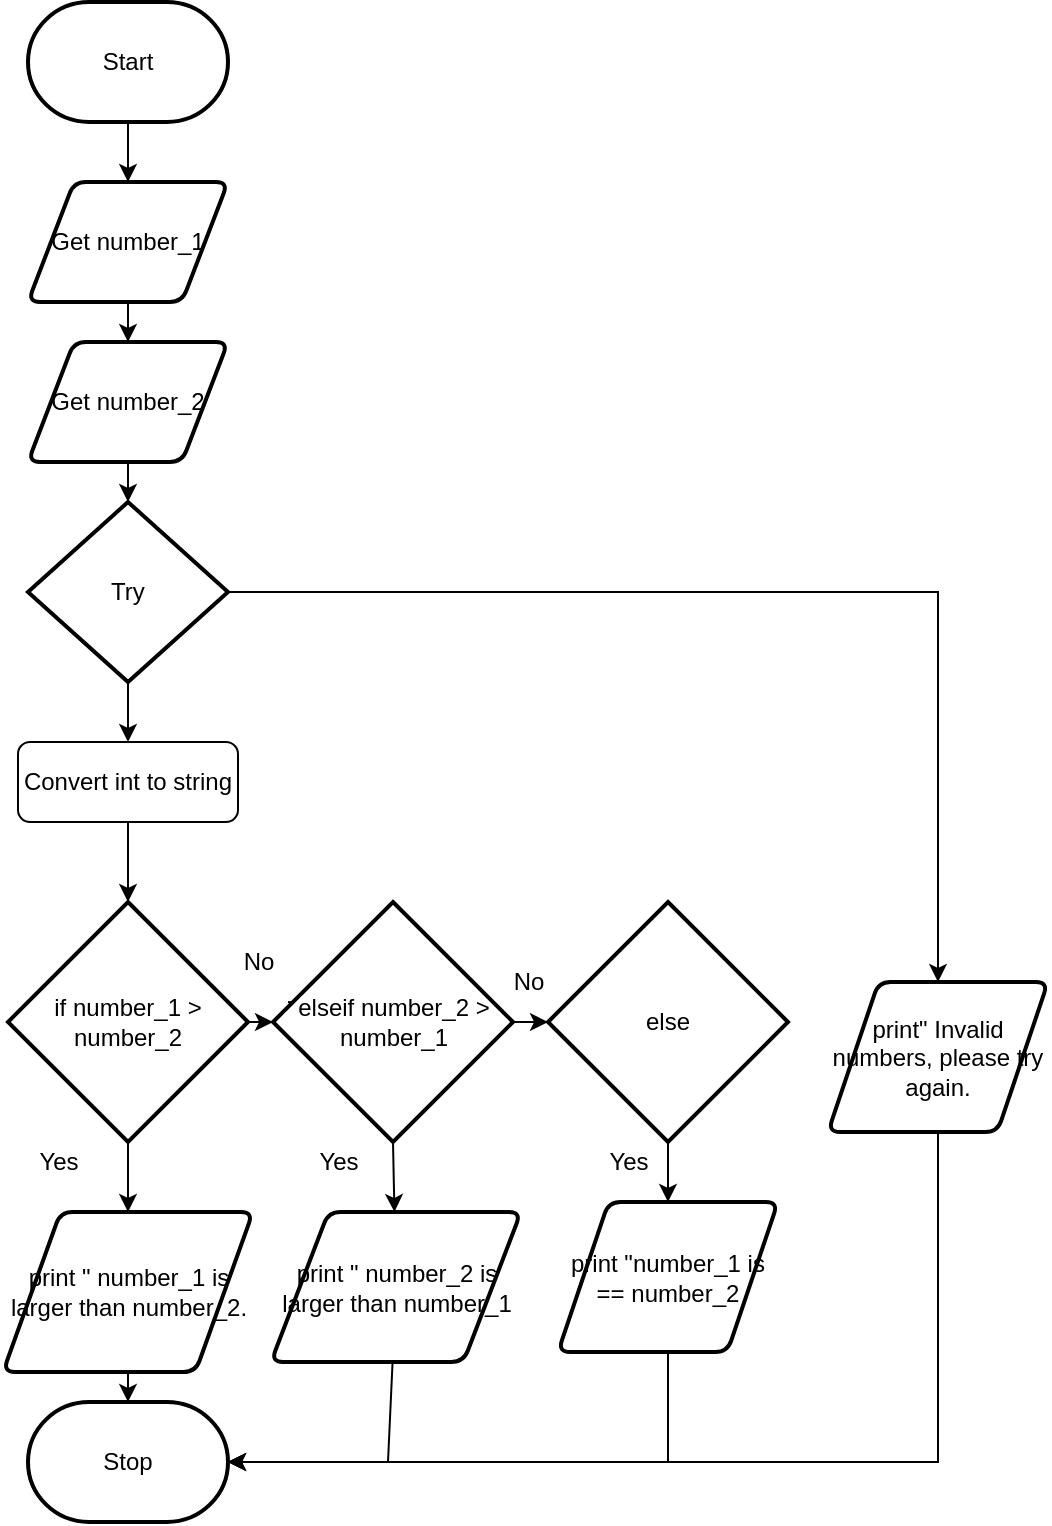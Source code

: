 <mxfile>
    <diagram id="JqOo338mFjRoOCTTENWM" name="Page-1">
        <mxGraphModel dx="674" dy="396" grid="1" gridSize="10" guides="1" tooltips="1" connect="1" arrows="1" fold="1" page="1" pageScale="1" pageWidth="827" pageHeight="1169" math="0" shadow="0">
            <root>
                <mxCell id="0"/>
                <mxCell id="1" parent="0"/>
                <mxCell id="8" style="edgeStyle=none;html=1;" parent="1" source="2" target="3" edge="1">
                    <mxGeometry relative="1" as="geometry"/>
                </mxCell>
                <mxCell id="2" value="Start" style="strokeWidth=2;html=1;shape=mxgraph.flowchart.terminator;whiteSpace=wrap;" parent="1" vertex="1">
                    <mxGeometry x="370" y="20" width="100" height="60" as="geometry"/>
                </mxCell>
                <mxCell id="9" style="edgeStyle=none;html=1;entryX=0.5;entryY=0;entryDx=0;entryDy=0;" parent="1" source="3" target="16" edge="1">
                    <mxGeometry relative="1" as="geometry">
                        <mxPoint x="420" y="200" as="targetPoint"/>
                    </mxGeometry>
                </mxCell>
                <mxCell id="3" value="Get number_1" style="shape=parallelogram;html=1;strokeWidth=2;perimeter=parallelogramPerimeter;whiteSpace=wrap;rounded=1;arcSize=12;size=0.23;" parent="1" vertex="1">
                    <mxGeometry x="370" y="110" width="100" height="60" as="geometry"/>
                </mxCell>
                <mxCell id="18" style="edgeStyle=none;html=1;entryX=0.5;entryY=0;entryDx=0;entryDy=0;entryPerimeter=0;" parent="1" source="16" target="17" edge="1">
                    <mxGeometry relative="1" as="geometry"/>
                </mxCell>
                <mxCell id="16" value="Get number_2" style="shape=parallelogram;html=1;strokeWidth=2;perimeter=parallelogramPerimeter;whiteSpace=wrap;rounded=1;arcSize=12;size=0.23;" parent="1" vertex="1">
                    <mxGeometry x="370" y="190" width="100" height="60" as="geometry"/>
                </mxCell>
                <mxCell id="21" style="edgeStyle=none;html=1;entryX=0.5;entryY=0;entryDx=0;entryDy=0;" parent="1" source="17" target="20" edge="1">
                    <mxGeometry relative="1" as="geometry"/>
                </mxCell>
                <mxCell id="52" style="edgeStyle=none;html=1;entryX=0.5;entryY=0;entryDx=0;entryDy=0;exitX=1;exitY=0.5;exitDx=0;exitDy=0;exitPerimeter=0;rounded=0;" parent="1" source="17" target="50" edge="1">
                    <mxGeometry relative="1" as="geometry">
                        <Array as="points">
                            <mxPoint x="825" y="315"/>
                        </Array>
                    </mxGeometry>
                </mxCell>
                <mxCell id="17" value="Try" style="strokeWidth=2;html=1;shape=mxgraph.flowchart.decision;whiteSpace=wrap;" parent="1" vertex="1">
                    <mxGeometry x="370" y="270" width="100" height="90" as="geometry"/>
                </mxCell>
                <mxCell id="20" value="Convert int to string" style="rounded=1;whiteSpace=wrap;html=1;" parent="1" vertex="1">
                    <mxGeometry x="365" y="390" width="110" height="40" as="geometry"/>
                </mxCell>
                <mxCell id="24" style="edgeStyle=none;html=1;entryX=0.5;entryY=0;entryDx=0;entryDy=0;entryPerimeter=0;exitX=0.5;exitY=1;exitDx=0;exitDy=0;" parent="1" source="20" target="31" edge="1">
                    <mxGeometry relative="1" as="geometry">
                        <mxPoint x="420" y="480" as="targetPoint"/>
                        <mxPoint x="420" y="440" as="sourcePoint"/>
                    </mxGeometry>
                </mxCell>
                <mxCell id="26" style="edgeStyle=none;html=1;" parent="1" source="27" target="28" edge="1">
                    <mxGeometry relative="1" as="geometry">
                        <mxPoint x="420" y="740" as="targetPoint"/>
                    </mxGeometry>
                </mxCell>
                <mxCell id="27" value="print &quot; number_1 is larger than number_2." style="shape=parallelogram;html=1;strokeWidth=2;perimeter=parallelogramPerimeter;whiteSpace=wrap;rounded=1;arcSize=12;size=0.23;" parent="1" vertex="1">
                    <mxGeometry x="357.5" y="625" width="125" height="80" as="geometry"/>
                </mxCell>
                <mxCell id="28" value="Stop" style="strokeWidth=2;html=1;shape=mxgraph.flowchart.terminator;whiteSpace=wrap;" parent="1" vertex="1">
                    <mxGeometry x="370" y="720" width="100" height="60" as="geometry"/>
                </mxCell>
                <mxCell id="29" style="edgeStyle=none;html=1;" parent="1" source="31" target="27" edge="1">
                    <mxGeometry relative="1" as="geometry"/>
                </mxCell>
                <mxCell id="30" style="edgeStyle=none;html=1;exitX=1;exitY=0.5;exitDx=0;exitDy=0;exitPerimeter=0;rounded=0;startArrow=none;" parent="1" target="36" edge="1">
                    <mxGeometry relative="1" as="geometry">
                        <Array as="points">
                            <mxPoint x="602" y="530"/>
                        </Array>
                        <mxPoint x="602.02" y="571.98" as="targetPoint"/>
                        <mxPoint x="500" y="520" as="sourcePoint"/>
                    </mxGeometry>
                </mxCell>
                <mxCell id="31" value="if number_1 &amp;gt; number_2" style="strokeWidth=2;html=1;shape=mxgraph.flowchart.decision;whiteSpace=wrap;" parent="1" vertex="1">
                    <mxGeometry x="360" y="470" width="120" height="120" as="geometry"/>
                </mxCell>
                <mxCell id="32" value="Yes" style="text;html=1;align=center;verticalAlign=middle;resizable=0;points=[];autosize=1;strokeColor=none;fillColor=none;" parent="1" vertex="1">
                    <mxGeometry x="365" y="590" width="40" height="20" as="geometry"/>
                </mxCell>
                <mxCell id="34" style="edgeStyle=none;html=1;exitX=0.5;exitY=1;exitDx=0;exitDy=0;exitPerimeter=0;" parent="1" source="36" target="38" edge="1">
                    <mxGeometry relative="1" as="geometry">
                        <mxPoint x="600" y="720" as="targetPoint"/>
                    </mxGeometry>
                </mxCell>
                <mxCell id="35" style="edgeStyle=none;html=1;exitX=1;exitY=0.5;exitDx=0;exitDy=0;exitPerimeter=0;rounded=0;entryX=0;entryY=0.5;entryDx=0;entryDy=0;entryPerimeter=0;" parent="1" source="36" target="45" edge="1">
                    <mxGeometry relative="1" as="geometry">
                        <mxPoint x="650" y="530" as="targetPoint"/>
                        <Array as="points"/>
                    </mxGeometry>
                </mxCell>
                <mxCell id="36" value="elseif number_2 &amp;gt; number_1" style="strokeWidth=2;html=1;shape=mxgraph.flowchart.decision;whiteSpace=wrap;" parent="1" vertex="1">
                    <mxGeometry x="492.5" y="470" width="120" height="120" as="geometry"/>
                </mxCell>
                <mxCell id="37" style="edgeStyle=none;html=1;entryX=1;entryY=0.5;entryDx=0;entryDy=0;entryPerimeter=0;rounded=0;" parent="1" source="38" target="28" edge="1">
                    <mxGeometry relative="1" as="geometry">
                        <Array as="points">
                            <mxPoint x="550" y="750"/>
                        </Array>
                    </mxGeometry>
                </mxCell>
                <mxCell id="38" value="print &quot; number_2 is larger than number_1" style="shape=parallelogram;html=1;strokeWidth=2;perimeter=parallelogramPerimeter;whiteSpace=wrap;rounded=1;arcSize=12;size=0.23;" parent="1" vertex="1">
                    <mxGeometry x="491.5" y="625" width="125" height="75" as="geometry"/>
                </mxCell>
                <mxCell id="39" style="edgeStyle=none;rounded=0;html=1;entryX=1;entryY=0.5;entryDx=0;entryDy=0;entryPerimeter=0;" parent="1" source="40" target="28" edge="1">
                    <mxGeometry relative="1" as="geometry">
                        <Array as="points">
                            <mxPoint x="690" y="750"/>
                        </Array>
                    </mxGeometry>
                </mxCell>
                <mxCell id="40" value="print &quot;number_1 is == number_2" style="shape=parallelogram;html=1;strokeWidth=2;perimeter=parallelogramPerimeter;whiteSpace=wrap;rounded=1;arcSize=12;size=0.23;" parent="1" vertex="1">
                    <mxGeometry x="635" y="620" width="110" height="75" as="geometry"/>
                </mxCell>
                <mxCell id="41" value="Yes" style="text;html=1;align=center;verticalAlign=middle;resizable=0;points=[];autosize=1;strokeColor=none;fillColor=none;" parent="1" vertex="1">
                    <mxGeometry x="505" y="590" width="40" height="20" as="geometry"/>
                </mxCell>
                <mxCell id="42" value="No&lt;br&gt;" style="text;html=1;align=center;verticalAlign=middle;resizable=0;points=[];autosize=1;strokeColor=none;fillColor=none;" parent="1" vertex="1">
                    <mxGeometry x="605" y="500" width="30" height="20" as="geometry"/>
                </mxCell>
                <mxCell id="43" style="edgeStyle=none;html=1;entryX=0.5;entryY=0;entryDx=0;entryDy=0;" parent="1" source="45" target="40" edge="1">
                    <mxGeometry relative="1" as="geometry"/>
                </mxCell>
                <mxCell id="45" value="else" style="strokeWidth=2;html=1;shape=mxgraph.flowchart.decision;whiteSpace=wrap;" parent="1" vertex="1">
                    <mxGeometry x="630" y="470" width="120" height="120" as="geometry"/>
                </mxCell>
                <mxCell id="48" value="Yes" style="text;html=1;align=center;verticalAlign=middle;resizable=0;points=[];autosize=1;strokeColor=none;fillColor=none;" parent="1" vertex="1">
                    <mxGeometry x="650" y="590" width="40" height="20" as="geometry"/>
                </mxCell>
                <mxCell id="53" style="edgeStyle=none;rounded=0;html=1;" parent="1" source="50" edge="1">
                    <mxGeometry relative="1" as="geometry">
                        <mxPoint x="470" y="750" as="targetPoint"/>
                        <Array as="points">
                            <mxPoint x="825" y="750"/>
                        </Array>
                    </mxGeometry>
                </mxCell>
                <mxCell id="50" value="print&quot; Invalid numbers, please try again." style="shape=parallelogram;html=1;strokeWidth=2;perimeter=parallelogramPerimeter;whiteSpace=wrap;rounded=1;arcSize=12;size=0.23;" parent="1" vertex="1">
                    <mxGeometry x="770" y="510" width="110" height="75" as="geometry"/>
                </mxCell>
                <mxCell id="54" value="" style="edgeStyle=none;html=1;exitX=1;exitY=0.5;exitDx=0;exitDy=0;exitPerimeter=0;rounded=0;endArrow=none;" parent="1" source="31" edge="1">
                    <mxGeometry relative="1" as="geometry">
                        <Array as="points"/>
                        <mxPoint x="480" y="530" as="targetPoint"/>
                        <mxPoint x="480" y="530" as="sourcePoint"/>
                    </mxGeometry>
                </mxCell>
                <mxCell id="55" value="No&lt;br&gt;" style="text;html=1;align=center;verticalAlign=middle;resizable=0;points=[];autosize=1;strokeColor=none;fillColor=none;" parent="1" vertex="1">
                    <mxGeometry x="470" y="490" width="30" height="20" as="geometry"/>
                </mxCell>
                <mxCell id="57" style="edgeStyle=none;html=1;rounded=0;entryX=0;entryY=0.5;entryDx=0;entryDy=0;entryPerimeter=0;exitX=1;exitY=0.5;exitDx=0;exitDy=0;exitPerimeter=0;" parent="1" source="31" target="36" edge="1">
                    <mxGeometry relative="1" as="geometry">
                        <mxPoint x="640" y="540" as="targetPoint"/>
                        <Array as="points"/>
                        <mxPoint x="620" y="580" as="sourcePoint"/>
                    </mxGeometry>
                </mxCell>
            </root>
        </mxGraphModel>
    </diagram>
</mxfile>